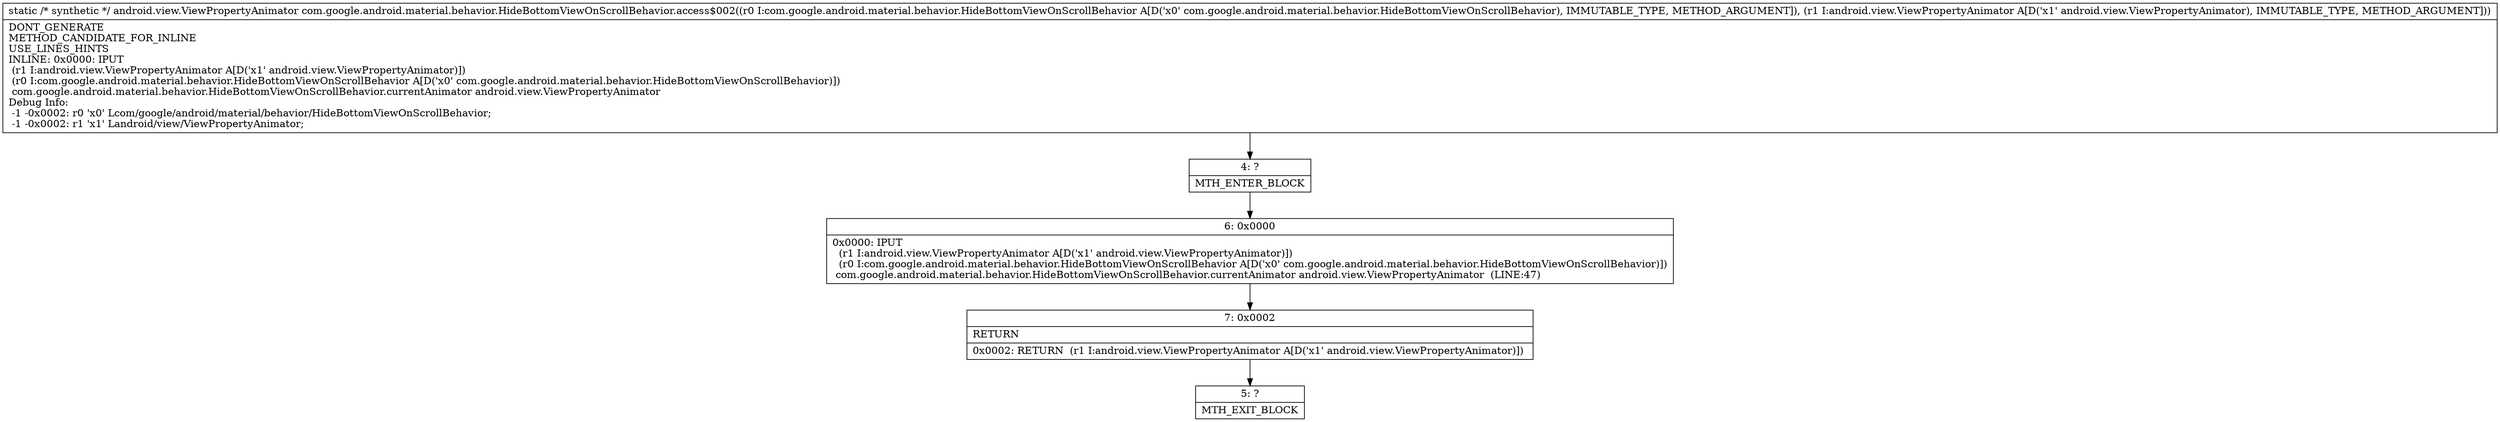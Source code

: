 digraph "CFG forcom.google.android.material.behavior.HideBottomViewOnScrollBehavior.access$002(Lcom\/google\/android\/material\/behavior\/HideBottomViewOnScrollBehavior;Landroid\/view\/ViewPropertyAnimator;)Landroid\/view\/ViewPropertyAnimator;" {
Node_4 [shape=record,label="{4\:\ ?|MTH_ENTER_BLOCK\l}"];
Node_6 [shape=record,label="{6\:\ 0x0000|0x0000: IPUT  \l  (r1 I:android.view.ViewPropertyAnimator A[D('x1' android.view.ViewPropertyAnimator)])\l  (r0 I:com.google.android.material.behavior.HideBottomViewOnScrollBehavior A[D('x0' com.google.android.material.behavior.HideBottomViewOnScrollBehavior)])\l com.google.android.material.behavior.HideBottomViewOnScrollBehavior.currentAnimator android.view.ViewPropertyAnimator  (LINE:47)\l}"];
Node_7 [shape=record,label="{7\:\ 0x0002|RETURN\l|0x0002: RETURN  (r1 I:android.view.ViewPropertyAnimator A[D('x1' android.view.ViewPropertyAnimator)]) \l}"];
Node_5 [shape=record,label="{5\:\ ?|MTH_EXIT_BLOCK\l}"];
MethodNode[shape=record,label="{static \/* synthetic *\/ android.view.ViewPropertyAnimator com.google.android.material.behavior.HideBottomViewOnScrollBehavior.access$002((r0 I:com.google.android.material.behavior.HideBottomViewOnScrollBehavior A[D('x0' com.google.android.material.behavior.HideBottomViewOnScrollBehavior), IMMUTABLE_TYPE, METHOD_ARGUMENT]), (r1 I:android.view.ViewPropertyAnimator A[D('x1' android.view.ViewPropertyAnimator), IMMUTABLE_TYPE, METHOD_ARGUMENT]))  | DONT_GENERATE\lMETHOD_CANDIDATE_FOR_INLINE\lUSE_LINES_HINTS\lINLINE: 0x0000: IPUT  \l  (r1 I:android.view.ViewPropertyAnimator A[D('x1' android.view.ViewPropertyAnimator)])\l  (r0 I:com.google.android.material.behavior.HideBottomViewOnScrollBehavior A[D('x0' com.google.android.material.behavior.HideBottomViewOnScrollBehavior)])\l com.google.android.material.behavior.HideBottomViewOnScrollBehavior.currentAnimator android.view.ViewPropertyAnimator\lDebug Info:\l  \-1 \-0x0002: r0 'x0' Lcom\/google\/android\/material\/behavior\/HideBottomViewOnScrollBehavior;\l  \-1 \-0x0002: r1 'x1' Landroid\/view\/ViewPropertyAnimator;\l}"];
MethodNode -> Node_4;Node_4 -> Node_6;
Node_6 -> Node_7;
Node_7 -> Node_5;
}

